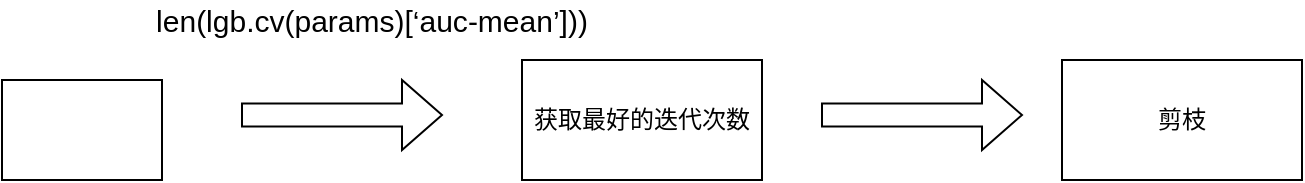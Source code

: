 <mxfile version="14.0.3" type="github">
  <diagram id="-LzfO9HAbE-Zq90r9Q-9" name="第 1 页">
    <mxGraphModel dx="868" dy="450" grid="1" gridSize="10" guides="1" tooltips="1" connect="1" arrows="1" fold="1" page="1" pageScale="1" pageWidth="827" pageHeight="1169" math="0" shadow="0">
      <root>
        <mxCell id="0" />
        <mxCell id="1" parent="0" />
        <mxCell id="V6mXmuLdSC0mYa6hxfwP-1" value="" style="rounded=0;whiteSpace=wrap;html=1;" vertex="1" parent="1">
          <mxGeometry x="40" y="390" width="80" height="50" as="geometry" />
        </mxCell>
        <mxCell id="V6mXmuLdSC0mYa6hxfwP-2" value="获取最好的迭代次数" style="rounded=0;whiteSpace=wrap;html=1;" vertex="1" parent="1">
          <mxGeometry x="300" y="380" width="120" height="60" as="geometry" />
        </mxCell>
        <mxCell id="V6mXmuLdSC0mYa6hxfwP-3" value="剪枝" style="rounded=0;whiteSpace=wrap;html=1;" vertex="1" parent="1">
          <mxGeometry x="570" y="380" width="120" height="60" as="geometry" />
        </mxCell>
        <mxCell id="V6mXmuLdSC0mYa6hxfwP-4" value="" style="html=1;shadow=0;dashed=0;align=center;verticalAlign=middle;shape=mxgraph.arrows2.arrow;dy=0.67;dx=20;notch=0;" vertex="1" parent="1">
          <mxGeometry x="160" y="390" width="100" height="35" as="geometry" />
        </mxCell>
        <mxCell id="V6mXmuLdSC0mYa6hxfwP-6" value="" style="html=1;shadow=0;dashed=0;align=center;verticalAlign=middle;shape=mxgraph.arrows2.arrow;dy=0.67;dx=20;notch=0;" vertex="1" parent="1">
          <mxGeometry x="450" y="390" width="100" height="35" as="geometry" />
        </mxCell>
        <mxCell id="V6mXmuLdSC0mYa6hxfwP-7" value="&lt;font style=&quot;font-size: 15px&quot;&gt;&lt;span&gt;len&lt;/span&gt;&lt;span&gt;(lgb.cv(params)[‘&lt;/span&gt;&lt;span&gt;auc&lt;/span&gt;&lt;span&gt;-mean’]))&lt;/span&gt;&lt;/font&gt;" style="text;html=1;strokeColor=none;fillColor=none;align=center;verticalAlign=middle;whiteSpace=wrap;rounded=0;" vertex="1" parent="1">
          <mxGeometry x="90" y="350" width="270" height="20" as="geometry" />
        </mxCell>
      </root>
    </mxGraphModel>
  </diagram>
</mxfile>
